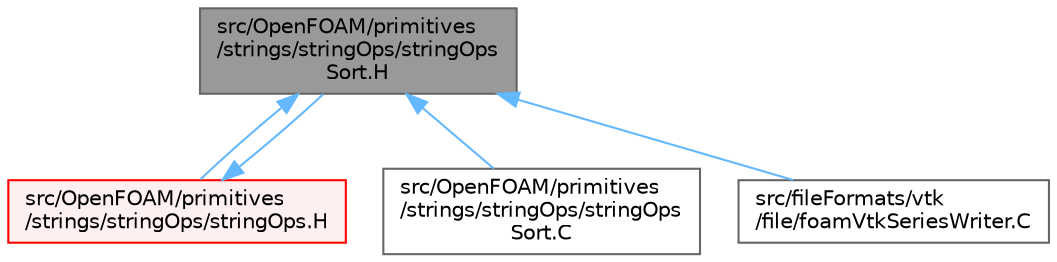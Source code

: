 digraph "src/OpenFOAM/primitives/strings/stringOps/stringOpsSort.H"
{
 // LATEX_PDF_SIZE
  bgcolor="transparent";
  edge [fontname=Helvetica,fontsize=10,labelfontname=Helvetica,labelfontsize=10];
  node [fontname=Helvetica,fontsize=10,shape=box,height=0.2,width=0.4];
  Node1 [id="Node000001",label="src/OpenFOAM/primitives\l/strings/stringOps/stringOps\lSort.H",height=0.2,width=0.4,color="gray40", fillcolor="grey60", style="filled", fontcolor="black",tooltip="Specialized string sorting."];
  Node1 -> Node2 [id="edge1_Node000001_Node000002",dir="back",color="steelblue1",style="solid",tooltip=" "];
  Node2 [id="Node000002",label="src/OpenFOAM/primitives\l/strings/stringOps/stringOps.H",height=0.2,width=0.4,color="red", fillcolor="#FFF0F0", style="filled",URL="$stringOps_8H.html",tooltip=" "];
  Node2 -> Node1 [id="edge2_Node000002_Node000001",dir="back",color="steelblue1",style="solid",tooltip=" "];
  Node1 -> Node45 [id="edge3_Node000001_Node000045",dir="back",color="steelblue1",style="solid",tooltip=" "];
  Node45 [id="Node000045",label="src/OpenFOAM/primitives\l/strings/stringOps/stringOps\lSort.C",height=0.2,width=0.4,color="grey40", fillcolor="white", style="filled",URL="$stringOpsSort_8C.html",tooltip=" "];
  Node1 -> Node46 [id="edge4_Node000001_Node000046",dir="back",color="steelblue1",style="solid",tooltip=" "];
  Node46 [id="Node000046",label="src/fileFormats/vtk\l/file/foamVtkSeriesWriter.C",height=0.2,width=0.4,color="grey40", fillcolor="white", style="filled",URL="$foamVtkSeriesWriter_8C.html",tooltip=" "];
}
